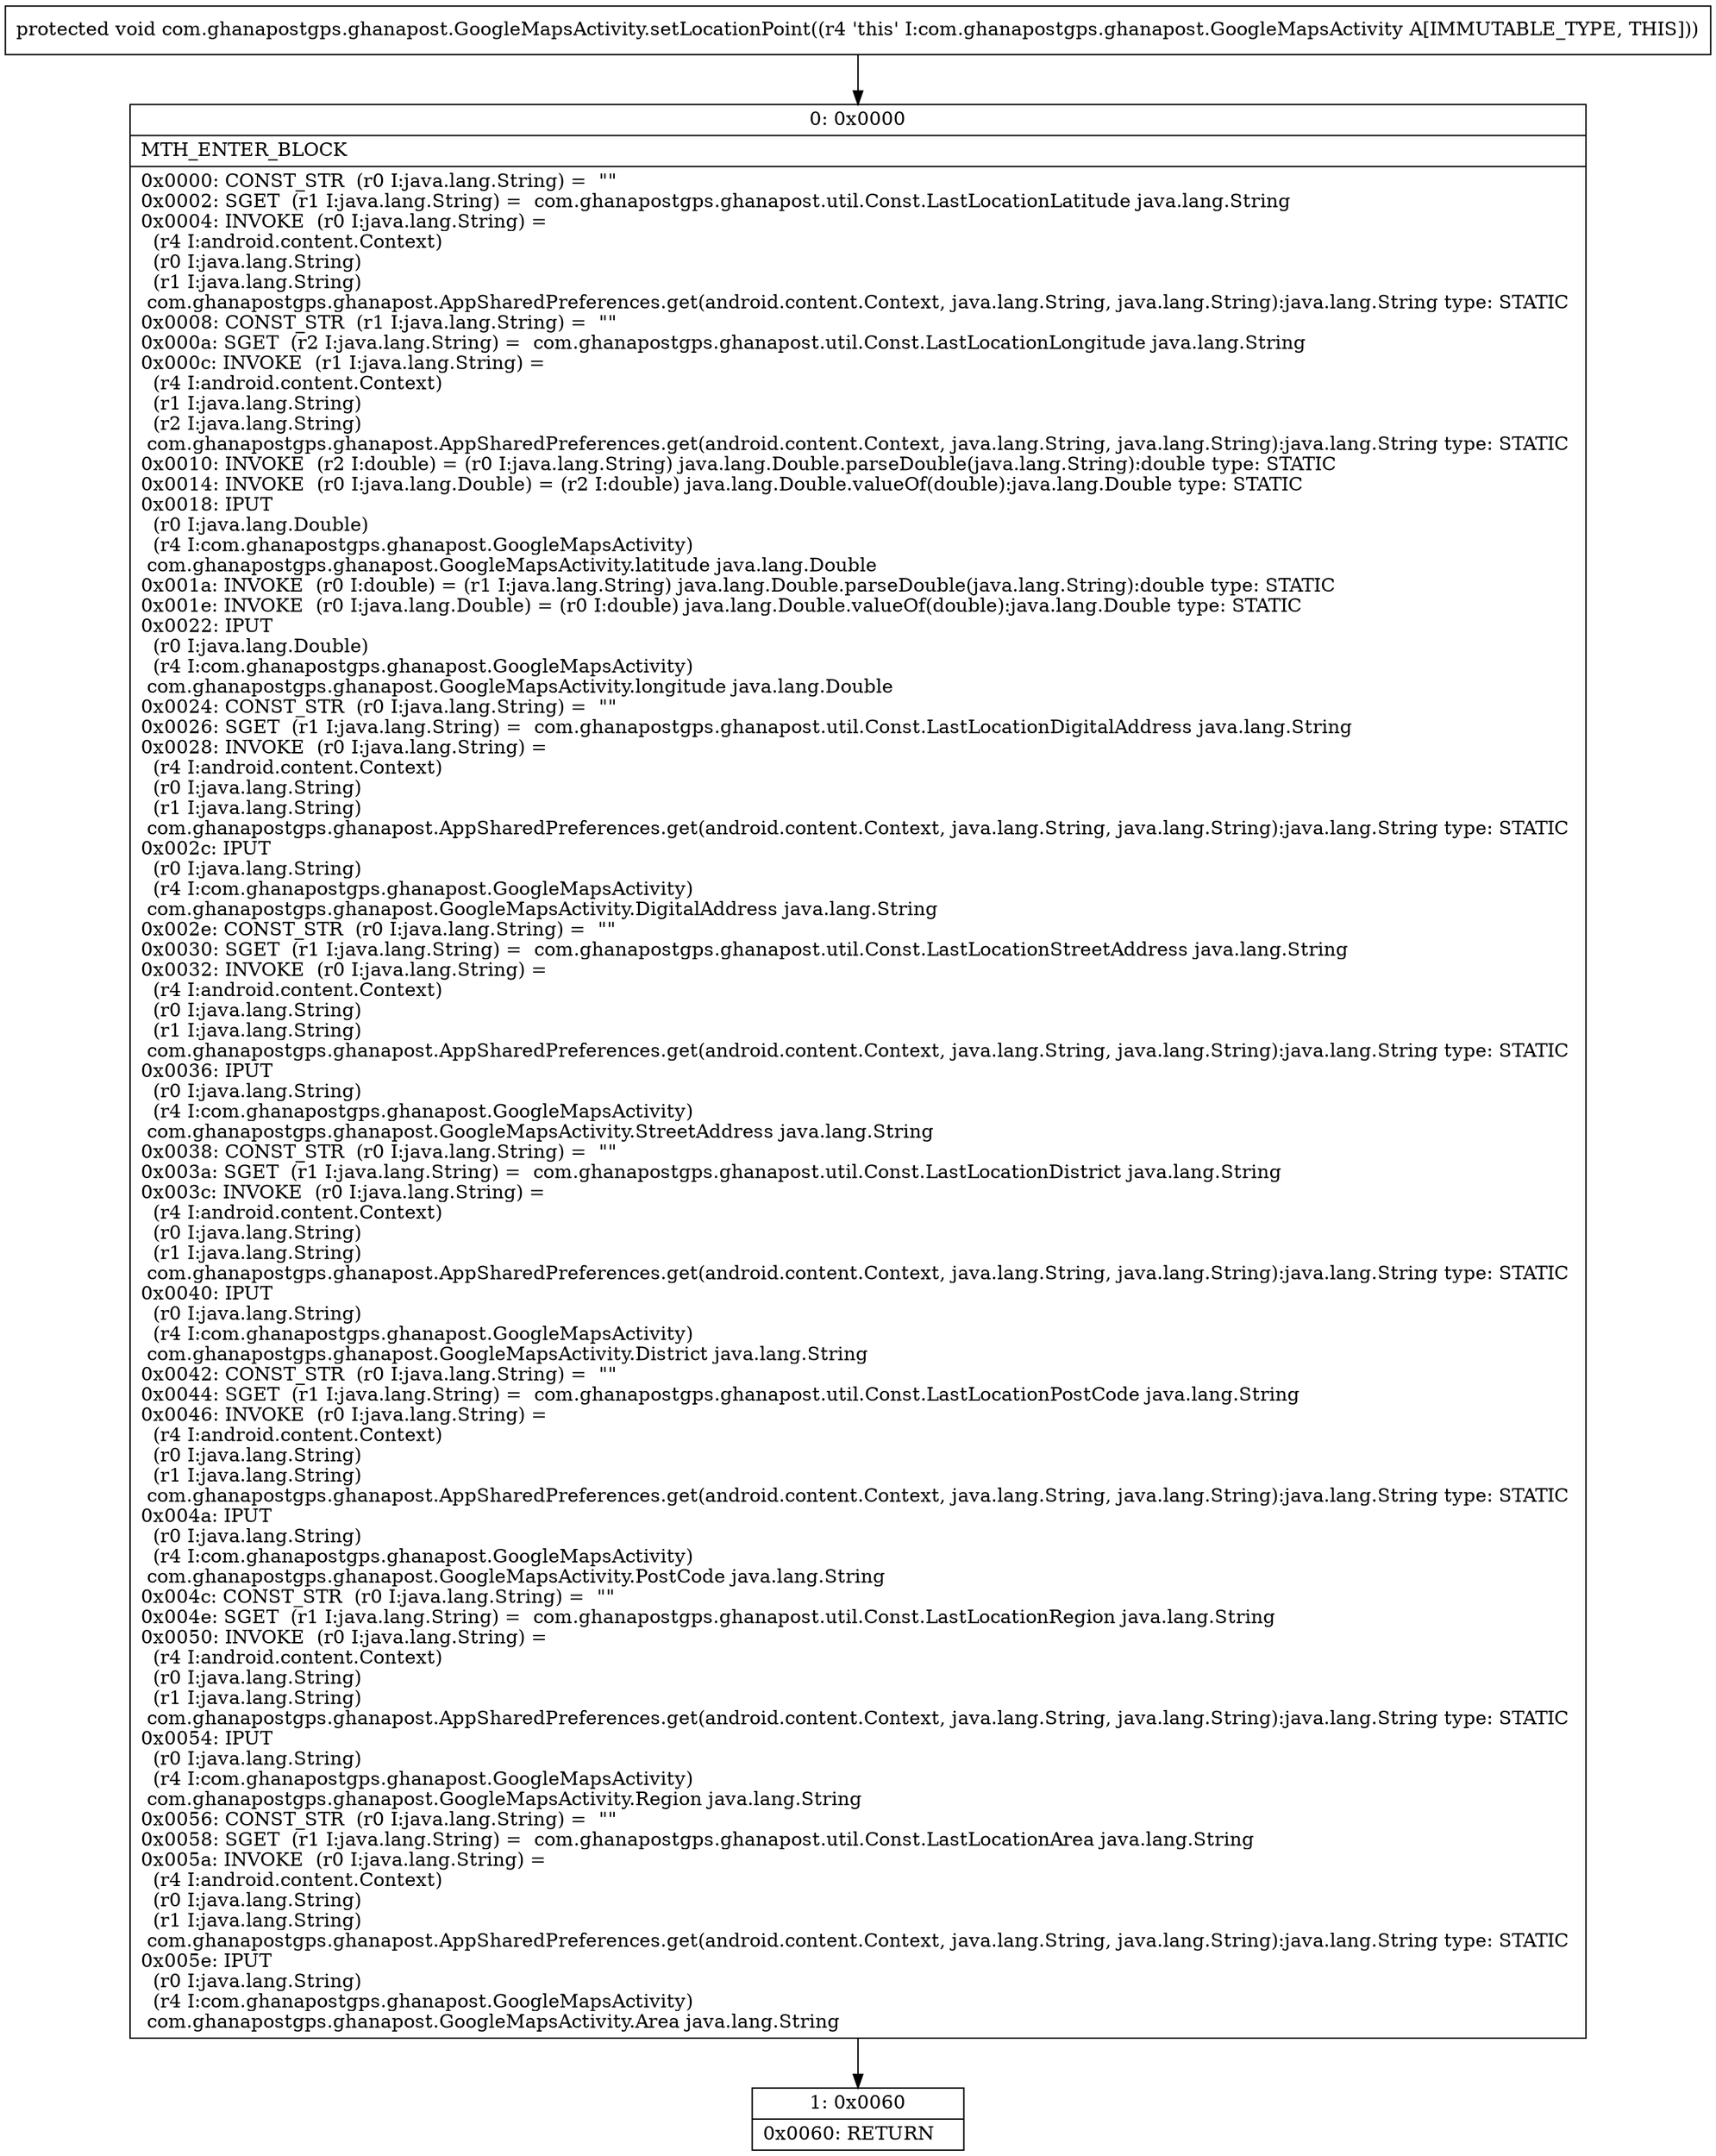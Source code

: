 digraph "CFG forcom.ghanapostgps.ghanapost.GoogleMapsActivity.setLocationPoint()V" {
Node_0 [shape=record,label="{0\:\ 0x0000|MTH_ENTER_BLOCK\l|0x0000: CONST_STR  (r0 I:java.lang.String) =  \"\" \l0x0002: SGET  (r1 I:java.lang.String) =  com.ghanapostgps.ghanapost.util.Const.LastLocationLatitude java.lang.String \l0x0004: INVOKE  (r0 I:java.lang.String) = \l  (r4 I:android.content.Context)\l  (r0 I:java.lang.String)\l  (r1 I:java.lang.String)\l com.ghanapostgps.ghanapost.AppSharedPreferences.get(android.content.Context, java.lang.String, java.lang.String):java.lang.String type: STATIC \l0x0008: CONST_STR  (r1 I:java.lang.String) =  \"\" \l0x000a: SGET  (r2 I:java.lang.String) =  com.ghanapostgps.ghanapost.util.Const.LastLocationLongitude java.lang.String \l0x000c: INVOKE  (r1 I:java.lang.String) = \l  (r4 I:android.content.Context)\l  (r1 I:java.lang.String)\l  (r2 I:java.lang.String)\l com.ghanapostgps.ghanapost.AppSharedPreferences.get(android.content.Context, java.lang.String, java.lang.String):java.lang.String type: STATIC \l0x0010: INVOKE  (r2 I:double) = (r0 I:java.lang.String) java.lang.Double.parseDouble(java.lang.String):double type: STATIC \l0x0014: INVOKE  (r0 I:java.lang.Double) = (r2 I:double) java.lang.Double.valueOf(double):java.lang.Double type: STATIC \l0x0018: IPUT  \l  (r0 I:java.lang.Double)\l  (r4 I:com.ghanapostgps.ghanapost.GoogleMapsActivity)\l com.ghanapostgps.ghanapost.GoogleMapsActivity.latitude java.lang.Double \l0x001a: INVOKE  (r0 I:double) = (r1 I:java.lang.String) java.lang.Double.parseDouble(java.lang.String):double type: STATIC \l0x001e: INVOKE  (r0 I:java.lang.Double) = (r0 I:double) java.lang.Double.valueOf(double):java.lang.Double type: STATIC \l0x0022: IPUT  \l  (r0 I:java.lang.Double)\l  (r4 I:com.ghanapostgps.ghanapost.GoogleMapsActivity)\l com.ghanapostgps.ghanapost.GoogleMapsActivity.longitude java.lang.Double \l0x0024: CONST_STR  (r0 I:java.lang.String) =  \"\" \l0x0026: SGET  (r1 I:java.lang.String) =  com.ghanapostgps.ghanapost.util.Const.LastLocationDigitalAddress java.lang.String \l0x0028: INVOKE  (r0 I:java.lang.String) = \l  (r4 I:android.content.Context)\l  (r0 I:java.lang.String)\l  (r1 I:java.lang.String)\l com.ghanapostgps.ghanapost.AppSharedPreferences.get(android.content.Context, java.lang.String, java.lang.String):java.lang.String type: STATIC \l0x002c: IPUT  \l  (r0 I:java.lang.String)\l  (r4 I:com.ghanapostgps.ghanapost.GoogleMapsActivity)\l com.ghanapostgps.ghanapost.GoogleMapsActivity.DigitalAddress java.lang.String \l0x002e: CONST_STR  (r0 I:java.lang.String) =  \"\" \l0x0030: SGET  (r1 I:java.lang.String) =  com.ghanapostgps.ghanapost.util.Const.LastLocationStreetAddress java.lang.String \l0x0032: INVOKE  (r0 I:java.lang.String) = \l  (r4 I:android.content.Context)\l  (r0 I:java.lang.String)\l  (r1 I:java.lang.String)\l com.ghanapostgps.ghanapost.AppSharedPreferences.get(android.content.Context, java.lang.String, java.lang.String):java.lang.String type: STATIC \l0x0036: IPUT  \l  (r0 I:java.lang.String)\l  (r4 I:com.ghanapostgps.ghanapost.GoogleMapsActivity)\l com.ghanapostgps.ghanapost.GoogleMapsActivity.StreetAddress java.lang.String \l0x0038: CONST_STR  (r0 I:java.lang.String) =  \"\" \l0x003a: SGET  (r1 I:java.lang.String) =  com.ghanapostgps.ghanapost.util.Const.LastLocationDistrict java.lang.String \l0x003c: INVOKE  (r0 I:java.lang.String) = \l  (r4 I:android.content.Context)\l  (r0 I:java.lang.String)\l  (r1 I:java.lang.String)\l com.ghanapostgps.ghanapost.AppSharedPreferences.get(android.content.Context, java.lang.String, java.lang.String):java.lang.String type: STATIC \l0x0040: IPUT  \l  (r0 I:java.lang.String)\l  (r4 I:com.ghanapostgps.ghanapost.GoogleMapsActivity)\l com.ghanapostgps.ghanapost.GoogleMapsActivity.District java.lang.String \l0x0042: CONST_STR  (r0 I:java.lang.String) =  \"\" \l0x0044: SGET  (r1 I:java.lang.String) =  com.ghanapostgps.ghanapost.util.Const.LastLocationPostCode java.lang.String \l0x0046: INVOKE  (r0 I:java.lang.String) = \l  (r4 I:android.content.Context)\l  (r0 I:java.lang.String)\l  (r1 I:java.lang.String)\l com.ghanapostgps.ghanapost.AppSharedPreferences.get(android.content.Context, java.lang.String, java.lang.String):java.lang.String type: STATIC \l0x004a: IPUT  \l  (r0 I:java.lang.String)\l  (r4 I:com.ghanapostgps.ghanapost.GoogleMapsActivity)\l com.ghanapostgps.ghanapost.GoogleMapsActivity.PostCode java.lang.String \l0x004c: CONST_STR  (r0 I:java.lang.String) =  \"\" \l0x004e: SGET  (r1 I:java.lang.String) =  com.ghanapostgps.ghanapost.util.Const.LastLocationRegion java.lang.String \l0x0050: INVOKE  (r0 I:java.lang.String) = \l  (r4 I:android.content.Context)\l  (r0 I:java.lang.String)\l  (r1 I:java.lang.String)\l com.ghanapostgps.ghanapost.AppSharedPreferences.get(android.content.Context, java.lang.String, java.lang.String):java.lang.String type: STATIC \l0x0054: IPUT  \l  (r0 I:java.lang.String)\l  (r4 I:com.ghanapostgps.ghanapost.GoogleMapsActivity)\l com.ghanapostgps.ghanapost.GoogleMapsActivity.Region java.lang.String \l0x0056: CONST_STR  (r0 I:java.lang.String) =  \"\" \l0x0058: SGET  (r1 I:java.lang.String) =  com.ghanapostgps.ghanapost.util.Const.LastLocationArea java.lang.String \l0x005a: INVOKE  (r0 I:java.lang.String) = \l  (r4 I:android.content.Context)\l  (r0 I:java.lang.String)\l  (r1 I:java.lang.String)\l com.ghanapostgps.ghanapost.AppSharedPreferences.get(android.content.Context, java.lang.String, java.lang.String):java.lang.String type: STATIC \l0x005e: IPUT  \l  (r0 I:java.lang.String)\l  (r4 I:com.ghanapostgps.ghanapost.GoogleMapsActivity)\l com.ghanapostgps.ghanapost.GoogleMapsActivity.Area java.lang.String \l}"];
Node_1 [shape=record,label="{1\:\ 0x0060|0x0060: RETURN   \l}"];
MethodNode[shape=record,label="{protected void com.ghanapostgps.ghanapost.GoogleMapsActivity.setLocationPoint((r4 'this' I:com.ghanapostgps.ghanapost.GoogleMapsActivity A[IMMUTABLE_TYPE, THIS])) }"];
MethodNode -> Node_0;
Node_0 -> Node_1;
}

